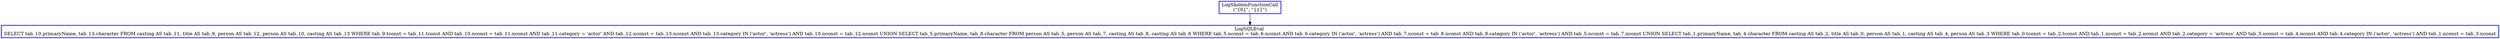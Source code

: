digraph  g{
node [shape=rectangle, color=black, fontcolor=black, style=bold]
0 [label="LogSkolemFunctionCall
(\"{0}\", \"{1}\")" , color = blue] ; 
1 [label="LogSQLEval 
SELECT tab_10.primaryName, tab_13.character FROM casting AS tab_11, title AS tab_9, person AS tab_12, person AS tab_10, casting AS tab_13 WHERE tab_9.tconst = tab_11.tconst AND tab_10.nconst = tab_11.nconst AND tab_11.category = 'actor' AND tab_12.nconst = tab_13.nconst AND tab_13.category IN ('actor', 'actress') AND tab_10.nconst = tab_12.nconst UNION SELECT tab_5.primaryName, tab_8.character FROM person AS tab_5, person AS tab_7, casting AS tab_8, casting AS tab_6 WHERE tab_5.nconst = tab_6.nconst AND tab_6.category IN ('actor', 'actress') AND tab_7.nconst = tab_8.nconst AND tab_8.category IN ('actor', 'actress') AND tab_5.nconst = tab_7.nconst UNION SELECT tab_1.primaryName, tab_4.character FROM casting AS tab_2, title AS tab_0, person AS tab_1, casting AS tab_4, person AS tab_3 WHERE tab_0.tconst = tab_2.tconst AND tab_1.nconst = tab_2.nconst AND tab_2.category = 'actress' AND tab_3.nconst = tab_4.nconst AND tab_4.category IN ('actor', 'actress') AND tab_1.nconst = tab_3.nconst", color = blue] ; 
0 -> 1 ; 
}

